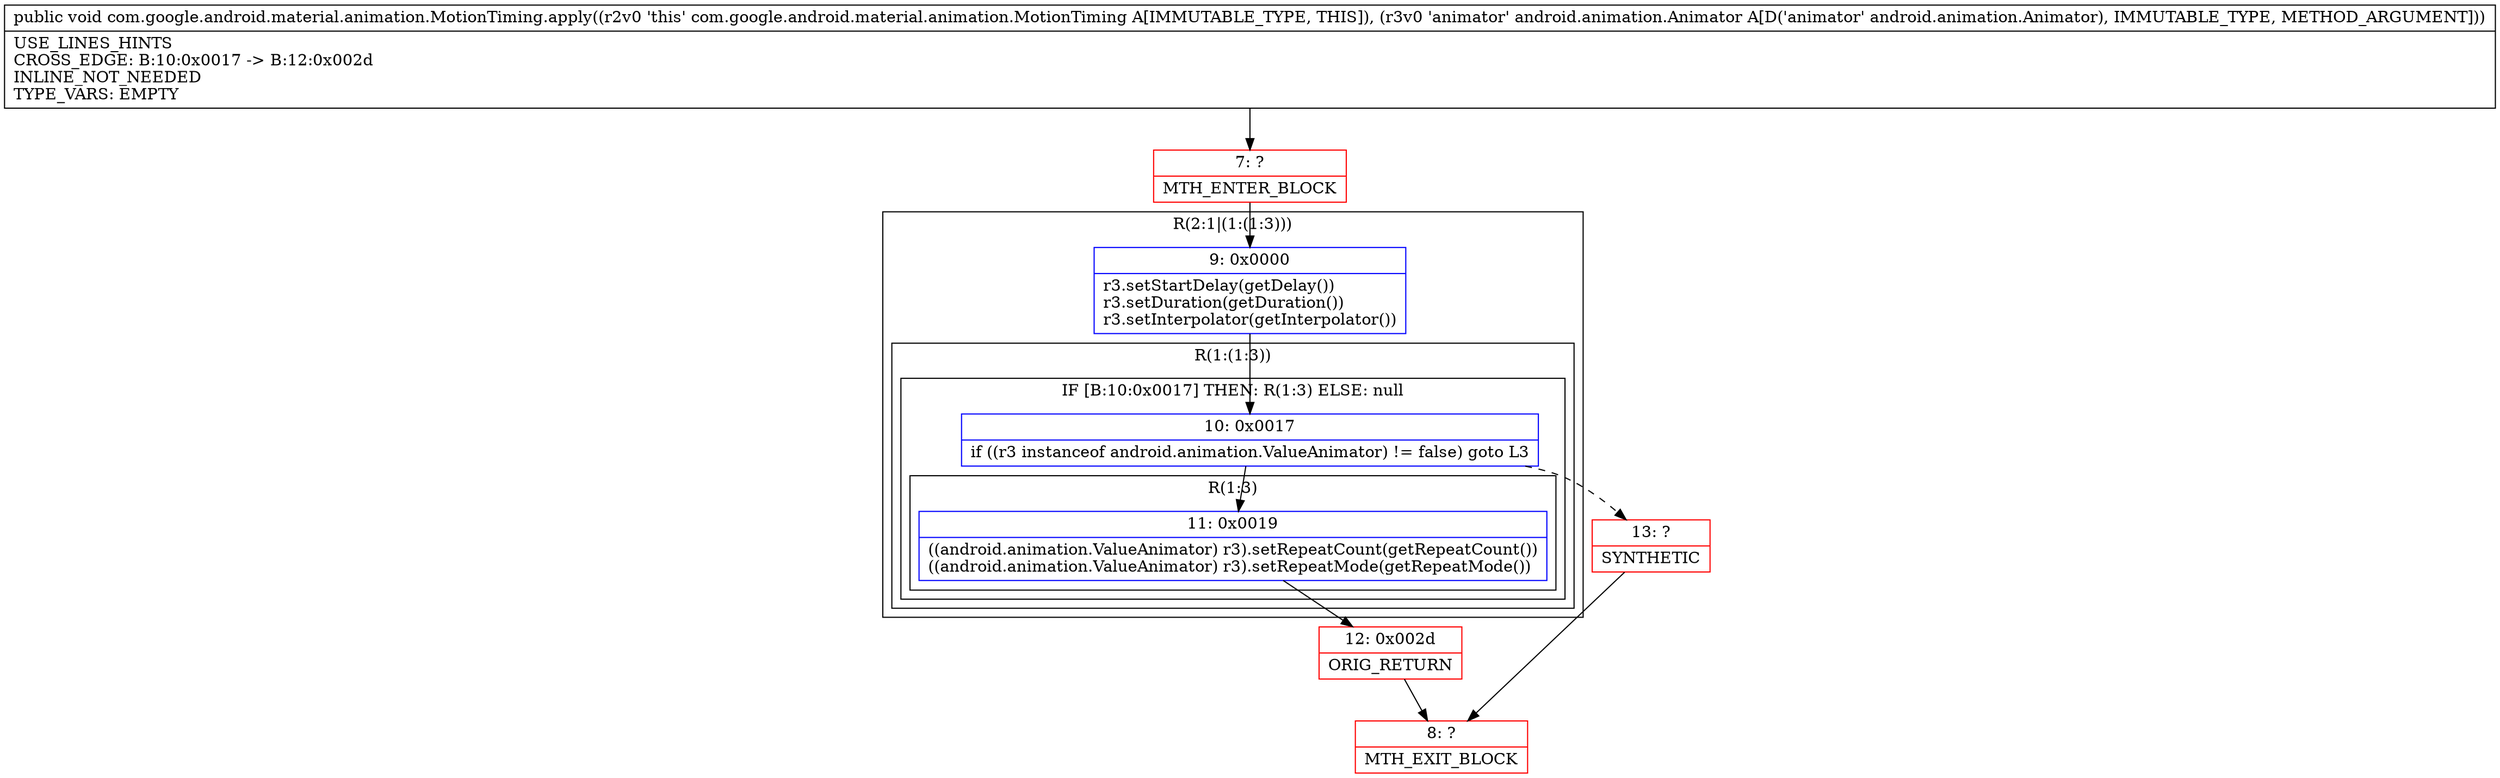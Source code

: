 digraph "CFG forcom.google.android.material.animation.MotionTiming.apply(Landroid\/animation\/Animator;)V" {
subgraph cluster_Region_1860105094 {
label = "R(2:1|(1:(1:3)))";
node [shape=record,color=blue];
Node_9 [shape=record,label="{9\:\ 0x0000|r3.setStartDelay(getDelay())\lr3.setDuration(getDuration())\lr3.setInterpolator(getInterpolator())\l}"];
subgraph cluster_Region_955690211 {
label = "R(1:(1:3))";
node [shape=record,color=blue];
subgraph cluster_IfRegion_181356542 {
label = "IF [B:10:0x0017] THEN: R(1:3) ELSE: null";
node [shape=record,color=blue];
Node_10 [shape=record,label="{10\:\ 0x0017|if ((r3 instanceof android.animation.ValueAnimator) != false) goto L3\l}"];
subgraph cluster_Region_331660965 {
label = "R(1:3)";
node [shape=record,color=blue];
Node_11 [shape=record,label="{11\:\ 0x0019|((android.animation.ValueAnimator) r3).setRepeatCount(getRepeatCount())\l((android.animation.ValueAnimator) r3).setRepeatMode(getRepeatMode())\l}"];
}
}
}
}
Node_7 [shape=record,color=red,label="{7\:\ ?|MTH_ENTER_BLOCK\l}"];
Node_12 [shape=record,color=red,label="{12\:\ 0x002d|ORIG_RETURN\l}"];
Node_8 [shape=record,color=red,label="{8\:\ ?|MTH_EXIT_BLOCK\l}"];
Node_13 [shape=record,color=red,label="{13\:\ ?|SYNTHETIC\l}"];
MethodNode[shape=record,label="{public void com.google.android.material.animation.MotionTiming.apply((r2v0 'this' com.google.android.material.animation.MotionTiming A[IMMUTABLE_TYPE, THIS]), (r3v0 'animator' android.animation.Animator A[D('animator' android.animation.Animator), IMMUTABLE_TYPE, METHOD_ARGUMENT]))  | USE_LINES_HINTS\lCROSS_EDGE: B:10:0x0017 \-\> B:12:0x002d\lINLINE_NOT_NEEDED\lTYPE_VARS: EMPTY\l}"];
MethodNode -> Node_7;Node_9 -> Node_10;
Node_10 -> Node_11;
Node_10 -> Node_13[style=dashed];
Node_11 -> Node_12;
Node_7 -> Node_9;
Node_12 -> Node_8;
Node_13 -> Node_8;
}

